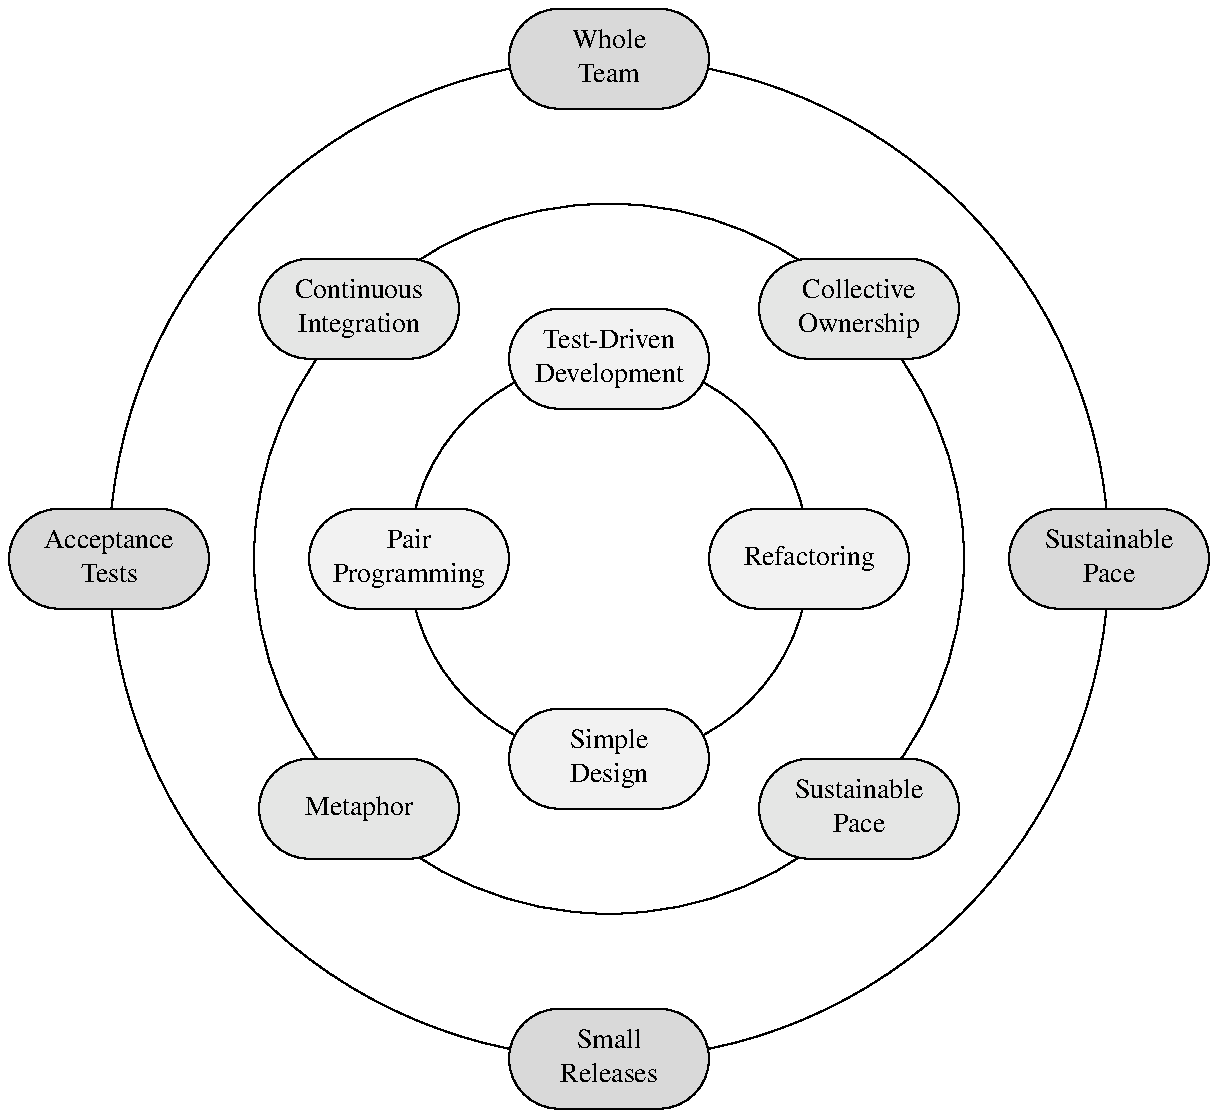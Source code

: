 .PS

PP: box invis rad 0.25 wid 1 ht 0.5
TDD: box invis same at PP + (1.0, 1.0)
SD: box invis same at PP + (1.0, -1.0)
RF: box invis same at PP + (2.0, 0)

arc cw rad 1.0 from PP to TDD 
arc cw rad 1.0 from SD to PP
arc cw rad 1.0 from TDD to RF
arc cw rad 1.0 from RF to SD

box fill 1.0 same at PP; box fill 0.05 same "Pair" "Programming" at PP
box fill 1.0 same at TDD; box fill 0.05 same "Test-Driven" "Development" at TDD
box fill 1.0 same at SD; box fill 0.05 same "Simple" "Design" at SD
box fill 1.0 same at RF; box fill 0.05 same "Refactoring" at RF

CI: box invis same at PP + (-0.25, 1.25)
MT: box invis same at PP - (0.25, 1.25)
CO: box invis same at RF + (0.25, 1.25)
SP: box invis same at RF + (0.25, -1.25)

arc cw rad 1.75 from CI to CO chop
arc cw rad 1.75 from SP to MT
arc cw rad 1.75 from MT to CI
arc cw rad 1.75 from CO to SP

box fill 1.0 same at CI; box fill 0.1 same "Continuous" "Integration" at CI
box fill 1.0 same at MT; box fill 0.1 same "Metaphor" at MT
box fill 1.0 same at CO; box fill 0.1 same "Collective" "Ownership" at CO
box fill 1.0 same at SP; box fill 0.1 same "Sustainable" "Pace" at SP

WT: box invis same "Whole" "Team" at TDD + (0.0, 1.5)
SR: box invis same "Small" "Releases" at SD - (0.0, 1.5)
AT: box invis same "Acceptance" "Tests" at PP - (1.5, 0)
PG: box invis same "Planning" "Game" at RF + (1.5, 0)

arc cw rad 2.5 from AT to WT
arc cw rad 2.5 from SR to AT
arc cw rad 2.5 from WT to PG
arc cw rad 2.5 from PG to SR

box fill 1.0 same at WT; box fill 0.15 same "Whole" "Team" at WT
box fill 1.0 same at SR; box fill 0.15 same "Small" "Releases" at SR
box fill 1.0 same at AT; box fill 0.15 same "Acceptance" "Tests" at AT
box fill 1.0 same at PG; box fill 0.15 same "Sustainable" "Pace" at PG

.PE

